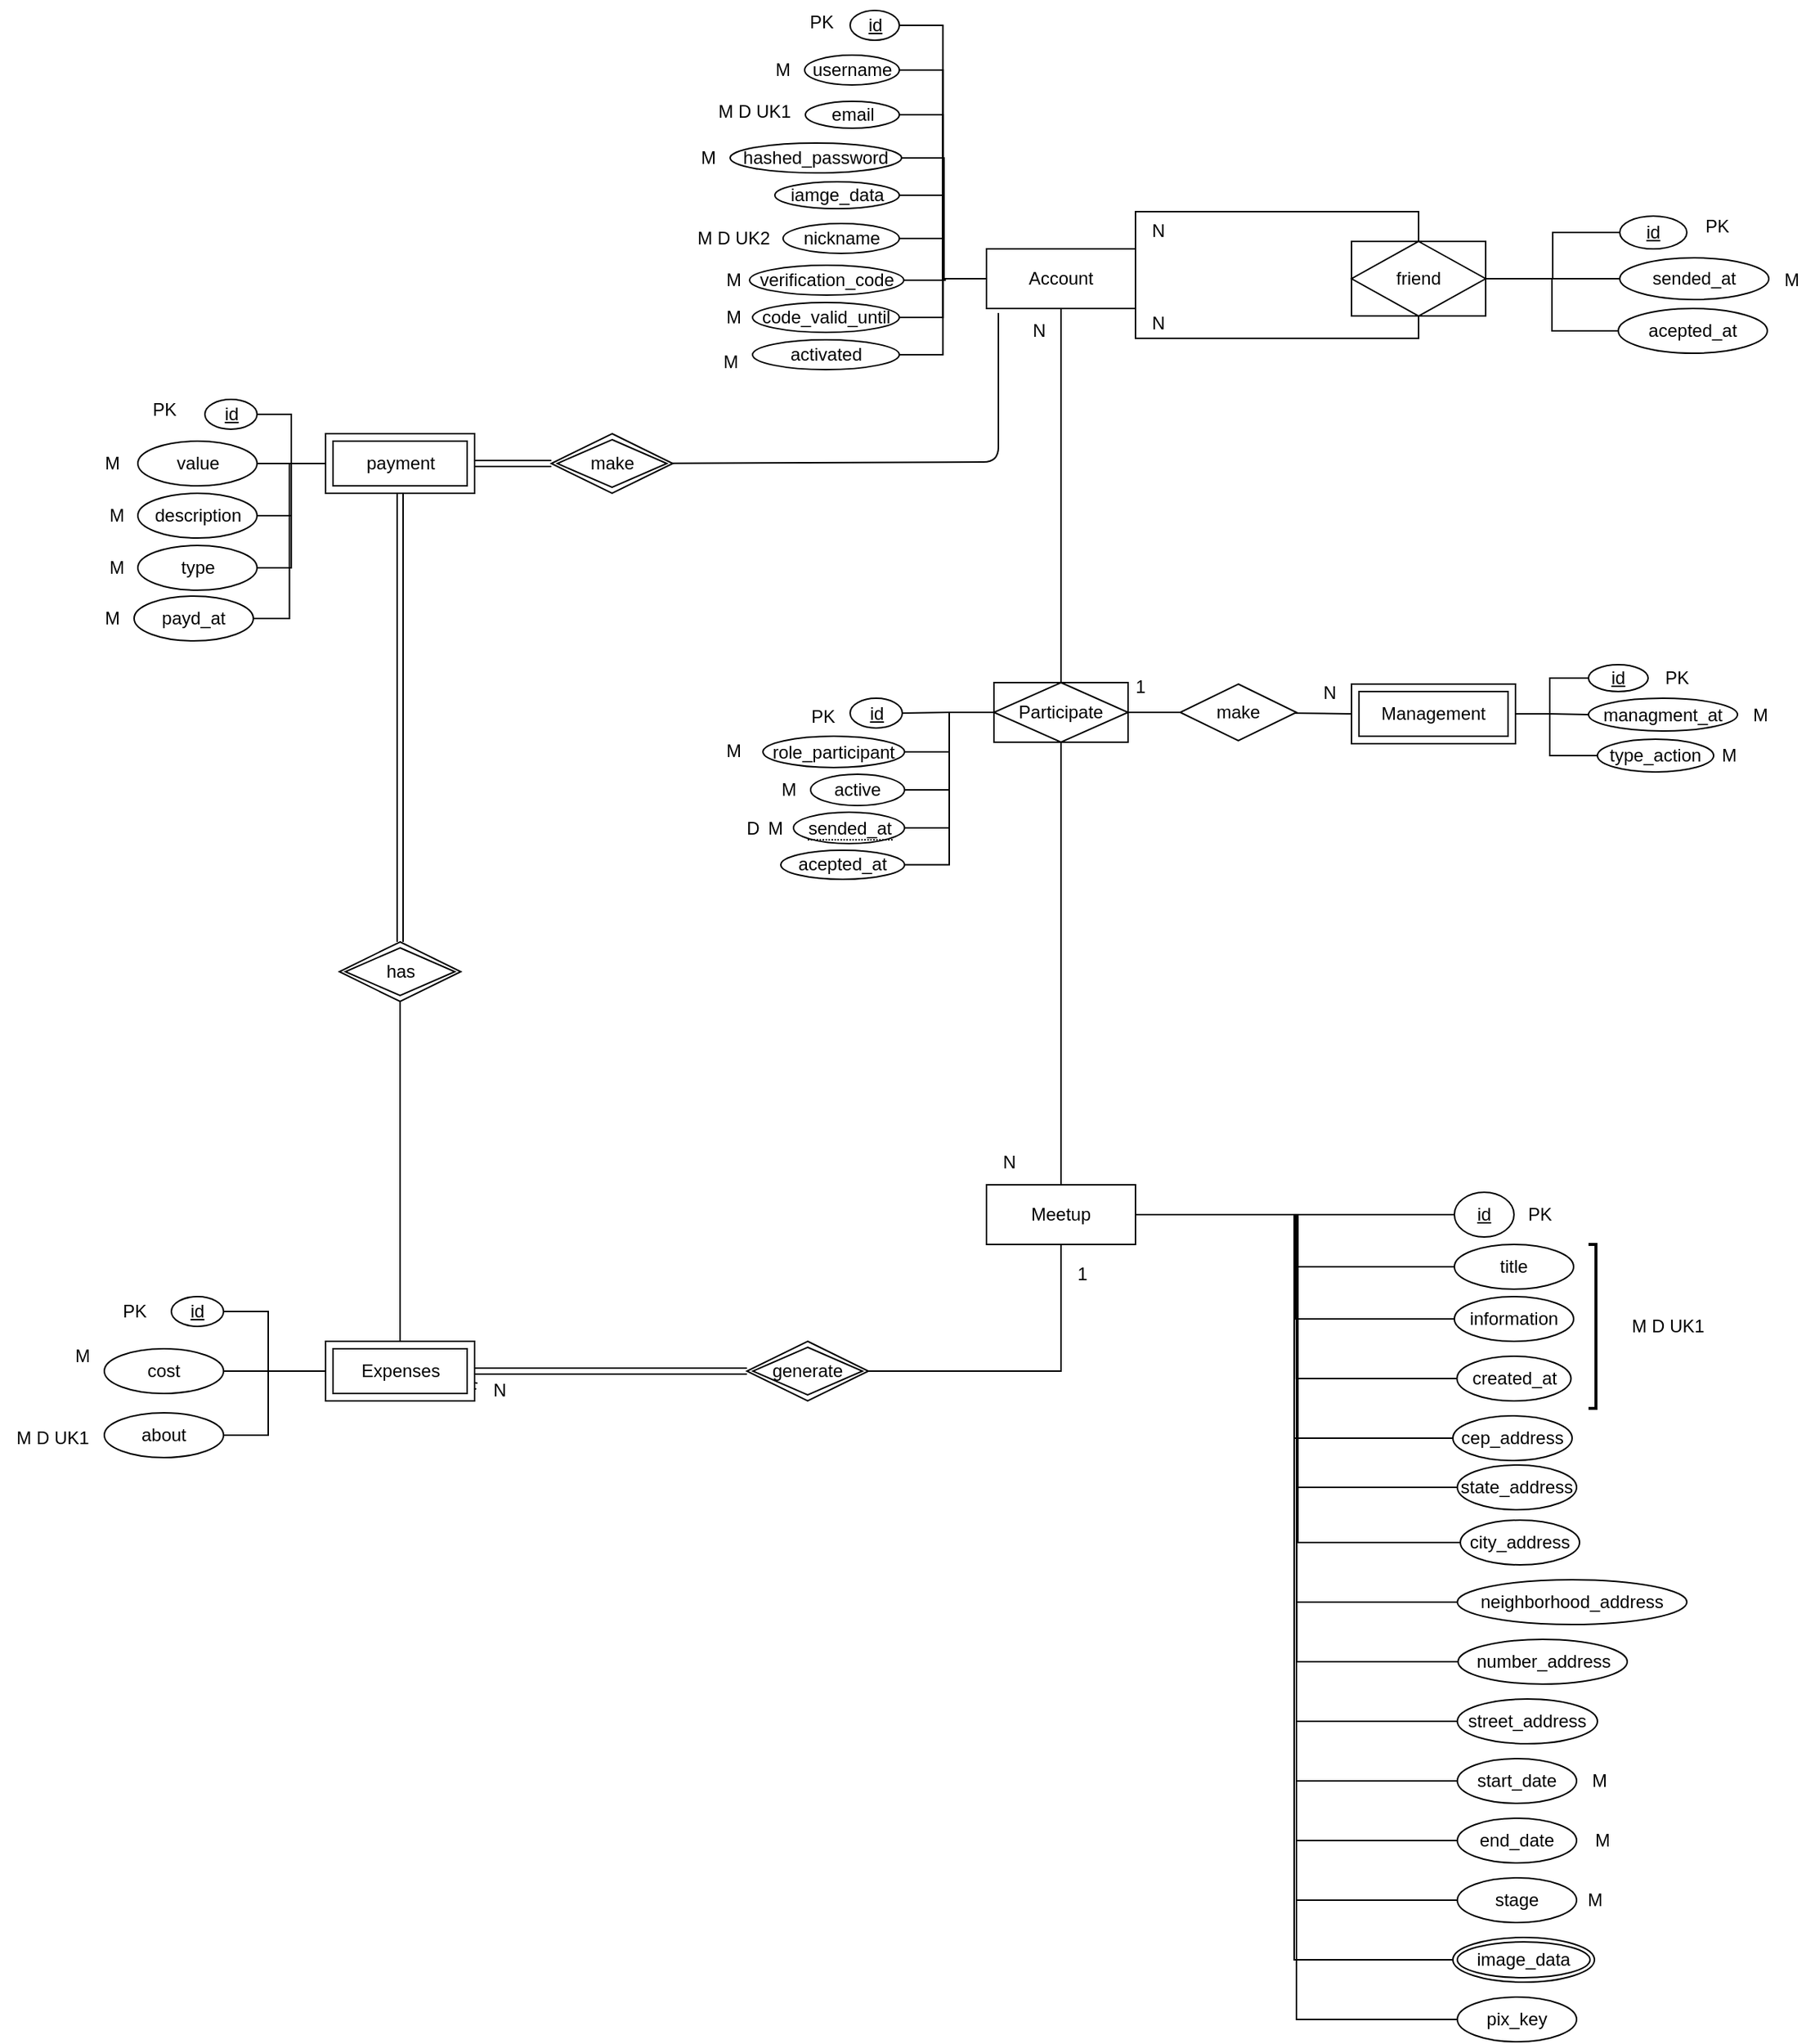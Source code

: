 <mxfile version="24.5.3" type="device">
  <diagram name="Página-1" id="QmQAAPrOhU4GMJox6sLI">
    <mxGraphModel dx="2486" dy="669" grid="1" gridSize="10" guides="1" tooltips="1" connect="1" arrows="1" fold="1" page="1" pageScale="1" pageWidth="827" pageHeight="1169" math="0" shadow="0">
      <root>
        <mxCell id="0" />
        <mxCell id="1" parent="0" />
        <mxCell id="72" value="role_participant" style="ellipse;whiteSpace=wrap;html=1;align=center;fontStyle=0" parent="1" vertex="1">
          <mxGeometry x="122" y="564" width="95" height="21" as="geometry" />
        </mxCell>
        <mxCell id="-sqe8g5yzWZDZ1aWcnI--123" value="id" style="ellipse;whiteSpace=wrap;html=1;align=center;fontStyle=4;" parent="1" vertex="1">
          <mxGeometry x="180.5" y="538.5" width="35" height="20" as="geometry" />
        </mxCell>
        <mxCell id="94" value="active" style="ellipse;whiteSpace=wrap;html=1;align=center;fontStyle=0" parent="1" vertex="1">
          <mxGeometry x="154" y="589.5" width="63" height="21" as="geometry" />
        </mxCell>
        <mxCell id="133" value="acepted_at" style="ellipse;whiteSpace=wrap;html=1;align=center;" parent="1" vertex="1">
          <mxGeometry x="134" y="640.5" width="83" height="19.5" as="geometry" />
        </mxCell>
        <mxCell id="144" value="&lt;span style=&quot;border-bottom: 1px dotted&quot;&gt;sended_at&lt;/span&gt;" style="ellipse;whiteSpace=wrap;html=1;align=center;" parent="1" vertex="1">
          <mxGeometry x="142.5" y="615" width="74.5" height="21" as="geometry" />
        </mxCell>
        <mxCell id="-sqe8g5yzWZDZ1aWcnI--1" style="edgeStyle=orthogonalEdgeStyle;rounded=0;orthogonalLoop=1;jettySize=auto;html=1;exitX=1;exitY=1;exitDx=0;exitDy=0;entryX=0.5;entryY=1;entryDx=0;entryDy=0;endArrow=none;endFill=0;" parent="1" source="-sqe8g5yzWZDZ1aWcnI--3" target="-sqe8g5yzWZDZ1aWcnI--15" edge="1">
          <mxGeometry relative="1" as="geometry" />
        </mxCell>
        <mxCell id="123" style="edgeStyle=none;html=1;entryX=0.5;entryY=0;entryDx=0;entryDy=0;endArrow=none;endFill=0;" parent="1" source="-sqe8g5yzWZDZ1aWcnI--3" target="-sqe8g5yzWZDZ1aWcnI--116" edge="1">
          <mxGeometry relative="1" as="geometry">
            <mxPoint x="322.0" y="412" as="targetPoint" />
          </mxGeometry>
        </mxCell>
        <mxCell id="avje80JcjZm-CiL74gmf-193" style="edgeStyle=orthogonalEdgeStyle;rounded=0;orthogonalLoop=1;jettySize=auto;html=1;entryX=1;entryY=0.5;entryDx=0;entryDy=0;endArrow=none;endFill=0;" edge="1" parent="1" source="-sqe8g5yzWZDZ1aWcnI--3" target="-sqe8g5yzWZDZ1aWcnI--7">
          <mxGeometry relative="1" as="geometry" />
        </mxCell>
        <mxCell id="avje80JcjZm-CiL74gmf-194" style="edgeStyle=orthogonalEdgeStyle;rounded=0;orthogonalLoop=1;jettySize=auto;html=1;entryX=1;entryY=0.5;entryDx=0;entryDy=0;endArrow=none;endFill=0;" edge="1" parent="1" source="-sqe8g5yzWZDZ1aWcnI--3" target="-sqe8g5yzWZDZ1aWcnI--8">
          <mxGeometry relative="1" as="geometry" />
        </mxCell>
        <mxCell id="avje80JcjZm-CiL74gmf-195" style="edgeStyle=orthogonalEdgeStyle;rounded=0;orthogonalLoop=1;jettySize=auto;html=1;entryX=1;entryY=0.5;entryDx=0;entryDy=0;endArrow=none;endFill=0;" edge="1" parent="1" source="-sqe8g5yzWZDZ1aWcnI--3" target="-sqe8g5yzWZDZ1aWcnI--12">
          <mxGeometry relative="1" as="geometry" />
        </mxCell>
        <mxCell id="avje80JcjZm-CiL74gmf-196" style="edgeStyle=orthogonalEdgeStyle;rounded=0;orthogonalLoop=1;jettySize=auto;html=1;entryX=1;entryY=0.5;entryDx=0;entryDy=0;endArrow=none;endFill=0;" edge="1" parent="1" source="-sqe8g5yzWZDZ1aWcnI--3" target="tt112cmXK7fdP1q24PZr-2">
          <mxGeometry relative="1" as="geometry" />
        </mxCell>
        <mxCell id="avje80JcjZm-CiL74gmf-197" style="edgeStyle=orthogonalEdgeStyle;rounded=0;orthogonalLoop=1;jettySize=auto;html=1;entryX=1;entryY=0.5;entryDx=0;entryDy=0;endArrow=none;endFill=0;" edge="1" parent="1" source="-sqe8g5yzWZDZ1aWcnI--3" target="tt112cmXK7fdP1q24PZr-4">
          <mxGeometry relative="1" as="geometry" />
        </mxCell>
        <mxCell id="avje80JcjZm-CiL74gmf-199" style="edgeStyle=orthogonalEdgeStyle;rounded=0;orthogonalLoop=1;jettySize=auto;html=1;entryX=1;entryY=0.5;entryDx=0;entryDy=0;endArrow=none;endFill=0;" edge="1" parent="1" source="-sqe8g5yzWZDZ1aWcnI--3" target="147">
          <mxGeometry relative="1" as="geometry" />
        </mxCell>
        <mxCell id="avje80JcjZm-CiL74gmf-200" style="edgeStyle=orthogonalEdgeStyle;rounded=0;orthogonalLoop=1;jettySize=auto;html=1;entryX=1;entryY=0.5;entryDx=0;entryDy=0;endArrow=none;endFill=0;" edge="1" parent="1" source="-sqe8g5yzWZDZ1aWcnI--3" target="148">
          <mxGeometry relative="1" as="geometry" />
        </mxCell>
        <mxCell id="-sqe8g5yzWZDZ1aWcnI--3" value="Account" style="whiteSpace=wrap;html=1;align=center;" parent="1" vertex="1">
          <mxGeometry x="272" y="237" width="100" height="40" as="geometry" />
        </mxCell>
        <mxCell id="avje80JcjZm-CiL74gmf-192" style="edgeStyle=orthogonalEdgeStyle;rounded=0;orthogonalLoop=1;jettySize=auto;html=1;entryX=0;entryY=0.5;entryDx=0;entryDy=0;endArrow=none;endFill=0;" edge="1" parent="1" source="-sqe8g5yzWZDZ1aWcnI--5" target="-sqe8g5yzWZDZ1aWcnI--3">
          <mxGeometry relative="1" as="geometry" />
        </mxCell>
        <mxCell id="-sqe8g5yzWZDZ1aWcnI--5" value="id" style="ellipse;whiteSpace=wrap;html=1;align=center;fontStyle=4;" parent="1" vertex="1">
          <mxGeometry x="180.5" y="77" width="33" height="20" as="geometry" />
        </mxCell>
        <mxCell id="-sqe8g5yzWZDZ1aWcnI--7" value="username" style="ellipse;whiteSpace=wrap;html=1;align=center;" parent="1" vertex="1">
          <mxGeometry x="150" y="107" width="63.5" height="20" as="geometry" />
        </mxCell>
        <mxCell id="-sqe8g5yzWZDZ1aWcnI--8" value="email" style="ellipse;whiteSpace=wrap;html=1;align=center;" parent="1" vertex="1">
          <mxGeometry x="150.5" y="138" width="63" height="18" as="geometry" />
        </mxCell>
        <mxCell id="-sqe8g5yzWZDZ1aWcnI--12" value="hashed_password" style="ellipse;whiteSpace=wrap;html=1;align=center;" parent="1" vertex="1">
          <mxGeometry x="100" y="166" width="115" height="20" as="geometry" />
        </mxCell>
        <mxCell id="-sqe8g5yzWZDZ1aWcnI--14" style="edgeStyle=orthogonalEdgeStyle;rounded=0;orthogonalLoop=1;jettySize=auto;html=1;exitX=0.5;exitY=0;exitDx=0;exitDy=0;entryX=1;entryY=0;entryDx=0;entryDy=0;endArrow=none;endFill=0;" parent="1" source="-sqe8g5yzWZDZ1aWcnI--15" target="-sqe8g5yzWZDZ1aWcnI--3" edge="1">
          <mxGeometry relative="1" as="geometry" />
        </mxCell>
        <mxCell id="avje80JcjZm-CiL74gmf-202" style="edgeStyle=orthogonalEdgeStyle;rounded=0;orthogonalLoop=1;jettySize=auto;html=1;entryX=0;entryY=0.5;entryDx=0;entryDy=0;endArrow=none;endFill=0;" edge="1" parent="1" source="-sqe8g5yzWZDZ1aWcnI--15" target="-sqe8g5yzWZDZ1aWcnI--21">
          <mxGeometry relative="1" as="geometry" />
        </mxCell>
        <mxCell id="avje80JcjZm-CiL74gmf-203" style="edgeStyle=orthogonalEdgeStyle;rounded=0;orthogonalLoop=1;jettySize=auto;html=1;entryX=0;entryY=0.5;entryDx=0;entryDy=0;endArrow=none;endFill=0;" edge="1" parent="1" source="-sqe8g5yzWZDZ1aWcnI--15" target="-sqe8g5yzWZDZ1aWcnI--19">
          <mxGeometry relative="1" as="geometry" />
        </mxCell>
        <mxCell id="avje80JcjZm-CiL74gmf-204" style="edgeStyle=orthogonalEdgeStyle;rounded=0;orthogonalLoop=1;jettySize=auto;html=1;entryX=0;entryY=0.5;entryDx=0;entryDy=0;endArrow=none;endFill=0;" edge="1" parent="1" source="-sqe8g5yzWZDZ1aWcnI--15" target="-sqe8g5yzWZDZ1aWcnI--32">
          <mxGeometry relative="1" as="geometry" />
        </mxCell>
        <mxCell id="-sqe8g5yzWZDZ1aWcnI--15" value="friend" style="shape=associativeEntity;whiteSpace=wrap;html=1;align=center;" parent="1" vertex="1">
          <mxGeometry x="517" y="232" width="90" height="50" as="geometry" />
        </mxCell>
        <mxCell id="-sqe8g5yzWZDZ1aWcnI--16" value="N" style="text;html=1;align=center;verticalAlign=middle;resizable=0;points=[];autosize=1;strokeColor=none;fillColor=none;" parent="1" vertex="1">
          <mxGeometry x="372" y="272" width="30" height="30" as="geometry" />
        </mxCell>
        <mxCell id="-sqe8g5yzWZDZ1aWcnI--17" value="N" style="text;html=1;align=center;verticalAlign=middle;resizable=0;points=[];autosize=1;strokeColor=none;fillColor=none;" parent="1" vertex="1">
          <mxGeometry x="372" y="210" width="30" height="30" as="geometry" />
        </mxCell>
        <mxCell id="-sqe8g5yzWZDZ1aWcnI--19" value="sended_at" style="ellipse;whiteSpace=wrap;html=1;align=center;" parent="1" vertex="1">
          <mxGeometry x="697" y="243" width="100" height="28" as="geometry" />
        </mxCell>
        <mxCell id="-sqe8g5yzWZDZ1aWcnI--21" value="id" style="ellipse;whiteSpace=wrap;html=1;align=center;fontStyle=4;" parent="1" vertex="1">
          <mxGeometry x="697" y="215" width="45" height="22" as="geometry" />
        </mxCell>
        <mxCell id="-sqe8g5yzWZDZ1aWcnI--24" value="PK" style="text;html=1;align=center;verticalAlign=middle;resizable=0;points=[];autosize=1;strokeColor=none;fillColor=none;" parent="1" vertex="1">
          <mxGeometry x="140.5" y="70" width="40" height="30" as="geometry" />
        </mxCell>
        <mxCell id="-sqe8g5yzWZDZ1aWcnI--25" value="PK" style="text;html=1;align=center;verticalAlign=middle;resizable=0;points=[];autosize=1;strokeColor=none;fillColor=none;" parent="1" vertex="1">
          <mxGeometry x="742" y="207" width="40" height="30" as="geometry" />
        </mxCell>
        <mxCell id="-sqe8g5yzWZDZ1aWcnI--26" value="M" style="text;html=1;align=center;verticalAlign=middle;resizable=0;points=[];autosize=1;strokeColor=none;fillColor=none;" parent="1" vertex="1">
          <mxGeometry x="120" y="102" width="30" height="30" as="geometry" />
        </mxCell>
        <mxCell id="-sqe8g5yzWZDZ1aWcnI--27" value="M" style="text;html=1;align=center;verticalAlign=middle;resizable=0;points=[];autosize=1;strokeColor=none;fillColor=none;" parent="1" vertex="1">
          <mxGeometry x="70" y="161" width="30" height="30" as="geometry" />
        </mxCell>
        <mxCell id="-sqe8g5yzWZDZ1aWcnI--29" value="M" style="text;html=1;align=center;verticalAlign=middle;resizable=0;points=[];autosize=1;strokeColor=none;fillColor=none;" parent="1" vertex="1">
          <mxGeometry x="797" y="243" width="30" height="30" as="geometry" />
        </mxCell>
        <mxCell id="-sqe8g5yzWZDZ1aWcnI--32" value="acepted_at" style="ellipse;whiteSpace=wrap;html=1;align=center;" parent="1" vertex="1">
          <mxGeometry x="696" y="277" width="100" height="30" as="geometry" />
        </mxCell>
        <mxCell id="tt112cmXK7fdP1q24PZr-34" style="edgeStyle=orthogonalEdgeStyle;rounded=0;orthogonalLoop=1;jettySize=auto;html=1;exitX=0.5;exitY=1;exitDx=0;exitDy=0;entryX=1;entryY=0.5;entryDx=0;entryDy=0;endArrow=none;endFill=0;" parent="1" source="-sqe8g5yzWZDZ1aWcnI--35" target="tt112cmXK7fdP1q24PZr-32" edge="1">
          <mxGeometry relative="1" as="geometry" />
        </mxCell>
        <mxCell id="avje80JcjZm-CiL74gmf-171" style="edgeStyle=orthogonalEdgeStyle;rounded=0;orthogonalLoop=1;jettySize=auto;html=1;entryX=0;entryY=0.5;entryDx=0;entryDy=0;endArrow=none;endFill=0;" edge="1" parent="1" source="-sqe8g5yzWZDZ1aWcnI--35" target="-sqe8g5yzWZDZ1aWcnI--39">
          <mxGeometry relative="1" as="geometry" />
        </mxCell>
        <mxCell id="avje80JcjZm-CiL74gmf-174" style="edgeStyle=orthogonalEdgeStyle;rounded=0;orthogonalLoop=1;jettySize=auto;html=1;entryX=0;entryY=0.5;entryDx=0;entryDy=0;endArrow=none;endFill=0;" edge="1" parent="1" source="-sqe8g5yzWZDZ1aWcnI--35" target="-sqe8g5yzWZDZ1aWcnI--40">
          <mxGeometry relative="1" as="geometry" />
        </mxCell>
        <mxCell id="avje80JcjZm-CiL74gmf-175" style="edgeStyle=orthogonalEdgeStyle;rounded=0;orthogonalLoop=1;jettySize=auto;html=1;entryX=0;entryY=0.5;entryDx=0;entryDy=0;endArrow=none;endFill=0;" edge="1" parent="1" source="-sqe8g5yzWZDZ1aWcnI--35" target="-sqe8g5yzWZDZ1aWcnI--41">
          <mxGeometry relative="1" as="geometry" />
        </mxCell>
        <mxCell id="avje80JcjZm-CiL74gmf-176" style="edgeStyle=orthogonalEdgeStyle;rounded=0;orthogonalLoop=1;jettySize=auto;html=1;entryX=0;entryY=0.5;entryDx=0;entryDy=0;endArrow=none;endFill=0;" edge="1" parent="1" source="-sqe8g5yzWZDZ1aWcnI--35" target="tt112cmXK7fdP1q24PZr-15">
          <mxGeometry relative="1" as="geometry" />
        </mxCell>
        <mxCell id="avje80JcjZm-CiL74gmf-178" style="edgeStyle=orthogonalEdgeStyle;rounded=0;orthogonalLoop=1;jettySize=auto;html=1;entryX=0;entryY=0.5;entryDx=0;entryDy=0;endArrow=none;endFill=0;" edge="1" parent="1" source="-sqe8g5yzWZDZ1aWcnI--35" target="avje80JcjZm-CiL74gmf-170">
          <mxGeometry relative="1" as="geometry" />
        </mxCell>
        <mxCell id="avje80JcjZm-CiL74gmf-179" style="edgeStyle=orthogonalEdgeStyle;rounded=0;orthogonalLoop=1;jettySize=auto;html=1;entryX=0;entryY=0.5;entryDx=0;entryDy=0;endArrow=none;endFill=0;" edge="1" parent="1" source="-sqe8g5yzWZDZ1aWcnI--35" target="-sqe8g5yzWZDZ1aWcnI--53">
          <mxGeometry relative="1" as="geometry" />
        </mxCell>
        <mxCell id="avje80JcjZm-CiL74gmf-180" style="edgeStyle=orthogonalEdgeStyle;rounded=0;orthogonalLoop=1;jettySize=auto;html=1;entryX=0;entryY=0.5;entryDx=0;entryDy=0;endArrow=none;endFill=0;" edge="1" parent="1" source="-sqe8g5yzWZDZ1aWcnI--35" target="-sqe8g5yzWZDZ1aWcnI--46">
          <mxGeometry relative="1" as="geometry" />
        </mxCell>
        <mxCell id="avje80JcjZm-CiL74gmf-181" style="edgeStyle=orthogonalEdgeStyle;rounded=0;orthogonalLoop=1;jettySize=auto;html=1;entryX=0;entryY=0.5;entryDx=0;entryDy=0;endArrow=none;endFill=0;" edge="1" parent="1" source="-sqe8g5yzWZDZ1aWcnI--35" target="-sqe8g5yzWZDZ1aWcnI--48">
          <mxGeometry relative="1" as="geometry" />
        </mxCell>
        <mxCell id="avje80JcjZm-CiL74gmf-182" style="edgeStyle=orthogonalEdgeStyle;rounded=0;orthogonalLoop=1;jettySize=auto;html=1;entryX=0;entryY=0.5;entryDx=0;entryDy=0;endArrow=none;endFill=0;" edge="1" parent="1" source="-sqe8g5yzWZDZ1aWcnI--35" target="-sqe8g5yzWZDZ1aWcnI--50">
          <mxGeometry relative="1" as="geometry" />
        </mxCell>
        <mxCell id="avje80JcjZm-CiL74gmf-183" style="edgeStyle=orthogonalEdgeStyle;rounded=0;orthogonalLoop=1;jettySize=auto;html=1;entryX=0;entryY=0.5;entryDx=0;entryDy=0;endArrow=none;endFill=0;" edge="1" parent="1" source="-sqe8g5yzWZDZ1aWcnI--35" target="-sqe8g5yzWZDZ1aWcnI--52">
          <mxGeometry relative="1" as="geometry" />
        </mxCell>
        <mxCell id="avje80JcjZm-CiL74gmf-186" style="edgeStyle=orthogonalEdgeStyle;rounded=0;orthogonalLoop=1;jettySize=auto;html=1;entryX=0;entryY=0.5;entryDx=0;entryDy=0;endArrow=none;endFill=0;" edge="1" parent="1" source="-sqe8g5yzWZDZ1aWcnI--35" target="-sqe8g5yzWZDZ1aWcnI--54">
          <mxGeometry relative="1" as="geometry" />
        </mxCell>
        <mxCell id="avje80JcjZm-CiL74gmf-187" style="edgeStyle=orthogonalEdgeStyle;rounded=0;orthogonalLoop=1;jettySize=auto;html=1;entryX=0;entryY=0.5;entryDx=0;entryDy=0;endArrow=none;endFill=0;" edge="1" parent="1" source="-sqe8g5yzWZDZ1aWcnI--35" target="-sqe8g5yzWZDZ1aWcnI--55">
          <mxGeometry relative="1" as="geometry" />
        </mxCell>
        <mxCell id="avje80JcjZm-CiL74gmf-188" style="edgeStyle=orthogonalEdgeStyle;rounded=0;orthogonalLoop=1;jettySize=auto;html=1;entryX=0;entryY=0.5;entryDx=0;entryDy=0;endArrow=none;endFill=0;" edge="1" parent="1" source="-sqe8g5yzWZDZ1aWcnI--35" target="tt112cmXK7fdP1q24PZr-8">
          <mxGeometry relative="1" as="geometry" />
        </mxCell>
        <mxCell id="avje80JcjZm-CiL74gmf-190" style="edgeStyle=orthogonalEdgeStyle;rounded=0;orthogonalLoop=1;jettySize=auto;html=1;entryX=0;entryY=0.5;entryDx=0;entryDy=0;endArrow=none;endFill=0;" edge="1" parent="1" source="-sqe8g5yzWZDZ1aWcnI--35" target="-sqe8g5yzWZDZ1aWcnI--42">
          <mxGeometry relative="1" as="geometry" />
        </mxCell>
        <mxCell id="avje80JcjZm-CiL74gmf-191" style="edgeStyle=orthogonalEdgeStyle;rounded=0;orthogonalLoop=1;jettySize=auto;html=1;entryX=0;entryY=0.5;entryDx=0;entryDy=0;endArrow=none;endFill=0;" edge="1" parent="1" source="-sqe8g5yzWZDZ1aWcnI--35" target="164">
          <mxGeometry relative="1" as="geometry" />
        </mxCell>
        <mxCell id="-sqe8g5yzWZDZ1aWcnI--35" value="Meetup" style="whiteSpace=wrap;html=1;align=center;" parent="1" vertex="1">
          <mxGeometry x="272" y="865" width="100" height="40" as="geometry" />
        </mxCell>
        <mxCell id="-sqe8g5yzWZDZ1aWcnI--39" value="&lt;u&gt;id&lt;/u&gt;" style="ellipse;whiteSpace=wrap;html=1;align=center;" parent="1" vertex="1">
          <mxGeometry x="586" y="870" width="40" height="30" as="geometry" />
        </mxCell>
        <mxCell id="-sqe8g5yzWZDZ1aWcnI--40" value="title" style="ellipse;whiteSpace=wrap;html=1;align=center;fontStyle=0" parent="1" vertex="1">
          <mxGeometry x="586" y="905" width="80" height="30" as="geometry" />
        </mxCell>
        <mxCell id="-sqe8g5yzWZDZ1aWcnI--41" value="information" style="ellipse;whiteSpace=wrap;html=1;align=center;" parent="1" vertex="1">
          <mxGeometry x="586" y="940" width="80" height="30" as="geometry" />
        </mxCell>
        <mxCell id="-sqe8g5yzWZDZ1aWcnI--42" value="image_data" style="ellipse;shape=doubleEllipse;margin=3;whiteSpace=wrap;html=1;align=center;" parent="1" vertex="1">
          <mxGeometry x="585" y="1370" width="95" height="30" as="geometry" />
        </mxCell>
        <mxCell id="-sqe8g5yzWZDZ1aWcnI--46" value="city_address" style="ellipse;whiteSpace=wrap;html=1;align=center;" parent="1" vertex="1">
          <mxGeometry x="590" y="1090" width="80" height="30" as="geometry" />
        </mxCell>
        <mxCell id="-sqe8g5yzWZDZ1aWcnI--48" value="neighborhood_address" style="ellipse;whiteSpace=wrap;html=1;align=center;" parent="1" vertex="1">
          <mxGeometry x="588" y="1130" width="154" height="30" as="geometry" />
        </mxCell>
        <mxCell id="-sqe8g5yzWZDZ1aWcnI--50" value="number_address" style="ellipse;whiteSpace=wrap;html=1;align=center;" parent="1" vertex="1">
          <mxGeometry x="588.5" y="1170" width="113.5" height="30" as="geometry" />
        </mxCell>
        <mxCell id="-sqe8g5yzWZDZ1aWcnI--52" value="street_address" style="ellipse;whiteSpace=wrap;html=1;align=center;" parent="1" vertex="1">
          <mxGeometry x="588" y="1210" width="94" height="30" as="geometry" />
        </mxCell>
        <mxCell id="-sqe8g5yzWZDZ1aWcnI--53" value="state_address" style="ellipse;whiteSpace=wrap;html=1;align=center;" parent="1" vertex="1">
          <mxGeometry x="588" y="1053" width="80" height="30" as="geometry" />
        </mxCell>
        <mxCell id="-sqe8g5yzWZDZ1aWcnI--54" value="start_date" style="ellipse;whiteSpace=wrap;html=1;align=center;" parent="1" vertex="1">
          <mxGeometry x="588" y="1250" width="80" height="30" as="geometry" />
        </mxCell>
        <mxCell id="-sqe8g5yzWZDZ1aWcnI--55" value="end_date" style="ellipse;whiteSpace=wrap;html=1;align=center;" parent="1" vertex="1">
          <mxGeometry x="588" y="1290" width="80" height="30" as="geometry" />
        </mxCell>
        <mxCell id="-sqe8g5yzWZDZ1aWcnI--56" value="PK" style="text;html=1;align=center;verticalAlign=middle;resizable=0;points=[];autosize=1;strokeColor=none;fillColor=none;" parent="1" vertex="1">
          <mxGeometry x="623" y="870" width="40" height="30" as="geometry" />
        </mxCell>
        <mxCell id="-sqe8g5yzWZDZ1aWcnI--58" value="M" style="text;html=1;align=center;verticalAlign=middle;resizable=0;points=[];autosize=1;strokeColor=none;fillColor=none;" parent="1" vertex="1">
          <mxGeometry x="670" y="1290" width="30" height="30" as="geometry" />
        </mxCell>
        <mxCell id="avje80JcjZm-CiL74gmf-211" style="edgeStyle=orthogonalEdgeStyle;rounded=0;orthogonalLoop=1;jettySize=auto;html=1;entryX=0;entryY=0.5;entryDx=0;entryDy=0;endArrow=none;endFill=0;" edge="1" parent="1" source="-sqe8g5yzWZDZ1aWcnI--114" target="-sqe8g5yzWZDZ1aWcnI--121">
          <mxGeometry relative="1" as="geometry">
            <Array as="points">
              <mxPoint x="650" y="549" />
              <mxPoint x="650" y="525" />
            </Array>
          </mxGeometry>
        </mxCell>
        <mxCell id="avje80JcjZm-CiL74gmf-212" style="edgeStyle=orthogonalEdgeStyle;rounded=0;orthogonalLoop=1;jettySize=auto;html=1;entryX=0;entryY=0.5;entryDx=0;entryDy=0;endArrow=none;endFill=0;" edge="1" parent="1" source="-sqe8g5yzWZDZ1aWcnI--114" target="-sqe8g5yzWZDZ1aWcnI--125">
          <mxGeometry relative="1" as="geometry" />
        </mxCell>
        <mxCell id="avje80JcjZm-CiL74gmf-213" style="edgeStyle=orthogonalEdgeStyle;rounded=0;orthogonalLoop=1;jettySize=auto;html=1;endArrow=none;endFill=0;" edge="1" parent="1" source="-sqe8g5yzWZDZ1aWcnI--114" target="2">
          <mxGeometry relative="1" as="geometry">
            <Array as="points">
              <mxPoint x="650" y="549" />
              <mxPoint x="650" y="577" />
            </Array>
          </mxGeometry>
        </mxCell>
        <mxCell id="-sqe8g5yzWZDZ1aWcnI--114" value="Management" style="shape=ext;margin=3;double=1;whiteSpace=wrap;html=1;align=center;" parent="1" vertex="1">
          <mxGeometry x="517" y="529" width="110" height="40" as="geometry" />
        </mxCell>
        <mxCell id="126" style="edgeStyle=none;html=1;entryX=0;entryY=0.5;entryDx=0;entryDy=0;endArrow=none;endFill=0;" parent="1" source="-sqe8g5yzWZDZ1aWcnI--116" target="125" edge="1">
          <mxGeometry relative="1" as="geometry" />
        </mxCell>
        <mxCell id="avje80JcjZm-CiL74gmf-206" style="edgeStyle=orthogonalEdgeStyle;rounded=0;orthogonalLoop=1;jettySize=auto;html=1;endArrow=none;endFill=0;" edge="1" parent="1" source="-sqe8g5yzWZDZ1aWcnI--116" target="-sqe8g5yzWZDZ1aWcnI--123">
          <mxGeometry relative="1" as="geometry" />
        </mxCell>
        <mxCell id="avje80JcjZm-CiL74gmf-207" style="edgeStyle=orthogonalEdgeStyle;rounded=0;orthogonalLoop=1;jettySize=auto;html=1;entryX=1;entryY=0.5;entryDx=0;entryDy=0;endArrow=none;endFill=0;" edge="1" parent="1" source="-sqe8g5yzWZDZ1aWcnI--116" target="72">
          <mxGeometry relative="1" as="geometry" />
        </mxCell>
        <mxCell id="avje80JcjZm-CiL74gmf-208" style="edgeStyle=orthogonalEdgeStyle;rounded=0;orthogonalLoop=1;jettySize=auto;html=1;entryX=1;entryY=0.5;entryDx=0;entryDy=0;endArrow=none;endFill=0;" edge="1" parent="1" source="-sqe8g5yzWZDZ1aWcnI--116" target="94">
          <mxGeometry relative="1" as="geometry" />
        </mxCell>
        <mxCell id="avje80JcjZm-CiL74gmf-209" style="edgeStyle=orthogonalEdgeStyle;rounded=0;orthogonalLoop=1;jettySize=auto;html=1;entryX=1;entryY=0.5;entryDx=0;entryDy=0;endArrow=none;endFill=0;" edge="1" parent="1" source="-sqe8g5yzWZDZ1aWcnI--116" target="144">
          <mxGeometry relative="1" as="geometry" />
        </mxCell>
        <mxCell id="avje80JcjZm-CiL74gmf-210" style="edgeStyle=orthogonalEdgeStyle;rounded=0;orthogonalLoop=1;jettySize=auto;html=1;entryX=1;entryY=0.5;entryDx=0;entryDy=0;endArrow=none;endFill=0;" edge="1" parent="1" source="-sqe8g5yzWZDZ1aWcnI--116" target="133">
          <mxGeometry relative="1" as="geometry" />
        </mxCell>
        <mxCell id="-sqe8g5yzWZDZ1aWcnI--116" value="Participate" style="shape=associativeEntity;whiteSpace=wrap;html=1;align=center;" parent="1" vertex="1">
          <mxGeometry x="277" y="528" width="90" height="40" as="geometry" />
        </mxCell>
        <mxCell id="-sqe8g5yzWZDZ1aWcnI--119" value="N" style="text;html=1;align=center;verticalAlign=middle;resizable=0;points=[];autosize=1;strokeColor=none;fillColor=none;" parent="1" vertex="1">
          <mxGeometry x="291.5" y="277" width="30" height="30" as="geometry" />
        </mxCell>
        <mxCell id="-sqe8g5yzWZDZ1aWcnI--121" value="id" style="ellipse;whiteSpace=wrap;html=1;align=center;fontStyle=4;" parent="1" vertex="1">
          <mxGeometry x="676" y="516" width="40" height="18" as="geometry" />
        </mxCell>
        <mxCell id="-sqe8g5yzWZDZ1aWcnI--125" value="managment_at" style="ellipse;whiteSpace=wrap;html=1;align=center;" parent="1" vertex="1">
          <mxGeometry x="676" y="538.5" width="100" height="22" as="geometry" />
        </mxCell>
        <mxCell id="-sqe8g5yzWZDZ1aWcnI--128" value="PK" style="text;html=1;align=center;verticalAlign=middle;resizable=0;points=[];autosize=1;strokeColor=none;fillColor=none;" parent="1" vertex="1">
          <mxGeometry x="715" y="510" width="40" height="30" as="geometry" />
        </mxCell>
        <mxCell id="-sqe8g5yzWZDZ1aWcnI--129" value="PK" style="text;html=1;align=center;verticalAlign=middle;resizable=0;points=[];autosize=1;strokeColor=none;fillColor=none;" parent="1" vertex="1">
          <mxGeometry x="142" y="536" width="40" height="30" as="geometry" />
        </mxCell>
        <mxCell id="-sqe8g5yzWZDZ1aWcnI--131" value="M" style="text;html=1;align=center;verticalAlign=middle;resizable=0;points=[];autosize=1;strokeColor=none;fillColor=none;" parent="1" vertex="1">
          <mxGeometry x="776" y="534.5" width="30" height="30" as="geometry" />
        </mxCell>
        <mxCell id="-sqe8g5yzWZDZ1aWcnI--138" value="N" style="text;html=1;align=center;verticalAlign=middle;resizable=0;points=[];autosize=1;strokeColor=none;fillColor=none;" parent="1" vertex="1">
          <mxGeometry x="272" y="835" width="30" height="30" as="geometry" />
        </mxCell>
        <mxCell id="tt112cmXK7fdP1q24PZr-1" value="M" style="text;html=1;align=center;verticalAlign=middle;resizable=0;points=[];autosize=1;strokeColor=none;fillColor=none;" parent="1" vertex="1">
          <mxGeometry x="668" y="1250" width="30" height="30" as="geometry" />
        </mxCell>
        <mxCell id="tt112cmXK7fdP1q24PZr-2" value="iamge_data" style="ellipse;whiteSpace=wrap;html=1;align=center;" parent="1" vertex="1">
          <mxGeometry x="130" y="192" width="83.5" height="18" as="geometry" />
        </mxCell>
        <mxCell id="tt112cmXK7fdP1q24PZr-4" value="nickname" style="ellipse;whiteSpace=wrap;html=1;align=center;" parent="1" vertex="1">
          <mxGeometry x="135.5" y="220" width="78" height="20" as="geometry" />
        </mxCell>
        <mxCell id="tt112cmXK7fdP1q24PZr-6" value="M D UK2" style="text;html=1;align=center;verticalAlign=middle;resizable=0;points=[];autosize=1;strokeColor=none;fillColor=none;" parent="1" vertex="1">
          <mxGeometry x="67" y="215" width="70" height="30" as="geometry" />
        </mxCell>
        <mxCell id="tt112cmXK7fdP1q24PZr-8" value="stage" style="ellipse;whiteSpace=wrap;html=1;align=center;" parent="1" vertex="1">
          <mxGeometry x="588" y="1330" width="80" height="30" as="geometry" />
        </mxCell>
        <mxCell id="tt112cmXK7fdP1q24PZr-10" value="M" style="text;html=1;align=center;verticalAlign=middle;resizable=0;points=[];autosize=1;strokeColor=none;fillColor=none;" parent="1" vertex="1">
          <mxGeometry x="665" y="1330" width="30" height="30" as="geometry" />
        </mxCell>
        <mxCell id="tt112cmXK7fdP1q24PZr-11" value="" style="strokeWidth=2;html=1;shape=mxgraph.flowchart.annotation_1;align=left;pointerEvents=1;rotation=-180;" parent="1" vertex="1">
          <mxGeometry x="676" y="905" width="5" height="110" as="geometry" />
        </mxCell>
        <mxCell id="tt112cmXK7fdP1q24PZr-12" value="M D UK1" style="text;html=1;align=center;verticalAlign=middle;resizable=0;points=[];autosize=1;strokeColor=none;fillColor=none;" parent="1" vertex="1">
          <mxGeometry x="694" y="945" width="70" height="30" as="geometry" />
        </mxCell>
        <mxCell id="tt112cmXK7fdP1q24PZr-15" value="created_at" style="ellipse;whiteSpace=wrap;html=1;align=center;" parent="1" vertex="1">
          <mxGeometry x="587.75" y="980" width="76.5" height="30" as="geometry" />
        </mxCell>
        <mxCell id="tt112cmXK7fdP1q24PZr-18" value="M D UK1" style="text;html=1;align=center;verticalAlign=middle;resizable=0;points=[];autosize=1;strokeColor=none;fillColor=none;" parent="1" vertex="1">
          <mxGeometry x="80.5" y="130" width="70" height="30" as="geometry" />
        </mxCell>
        <mxCell id="tt112cmXK7fdP1q24PZr-35" style="edgeStyle=orthogonalEdgeStyle;rounded=0;orthogonalLoop=1;jettySize=auto;html=1;exitX=0;exitY=0.5;exitDx=0;exitDy=0;entryX=1;entryY=0.5;entryDx=0;entryDy=0;endArrow=none;endFill=0;shape=link;" parent="1" source="tt112cmXK7fdP1q24PZr-32" target="tt112cmXK7fdP1q24PZr-33" edge="1">
          <mxGeometry relative="1" as="geometry" />
        </mxCell>
        <mxCell id="tt112cmXK7fdP1q24PZr-32" value="generate" style="shape=rhombus;double=1;perimeter=rhombusPerimeter;whiteSpace=wrap;html=1;align=center;" parent="1" vertex="1">
          <mxGeometry x="111.25" y="970" width="81.5" height="40" as="geometry" />
        </mxCell>
        <mxCell id="avje80JcjZm-CiL74gmf-214" style="edgeStyle=orthogonalEdgeStyle;rounded=0;orthogonalLoop=1;jettySize=auto;html=1;entryX=1;entryY=0.5;entryDx=0;entryDy=0;endArrow=none;endFill=0;" edge="1" parent="1" source="tt112cmXK7fdP1q24PZr-33" target="tt112cmXK7fdP1q24PZr-38">
          <mxGeometry relative="1" as="geometry">
            <Array as="points">
              <mxPoint x="-210" y="990" />
              <mxPoint x="-210" y="950" />
            </Array>
          </mxGeometry>
        </mxCell>
        <mxCell id="avje80JcjZm-CiL74gmf-215" style="edgeStyle=orthogonalEdgeStyle;rounded=0;orthogonalLoop=1;jettySize=auto;html=1;endArrow=none;endFill=0;" edge="1" parent="1" source="tt112cmXK7fdP1q24PZr-33" target="tt112cmXK7fdP1q24PZr-40">
          <mxGeometry relative="1" as="geometry" />
        </mxCell>
        <mxCell id="avje80JcjZm-CiL74gmf-216" style="edgeStyle=orthogonalEdgeStyle;rounded=0;orthogonalLoop=1;jettySize=auto;html=1;entryX=1;entryY=0.5;entryDx=0;entryDy=0;endArrow=none;endFill=0;" edge="1" parent="1" source="tt112cmXK7fdP1q24PZr-33" target="tt112cmXK7fdP1q24PZr-41">
          <mxGeometry relative="1" as="geometry">
            <Array as="points">
              <mxPoint x="-210" y="990" />
              <mxPoint x="-210" y="1033" />
            </Array>
          </mxGeometry>
        </mxCell>
        <mxCell id="tt112cmXK7fdP1q24PZr-33" value="Expenses" style="shape=ext;margin=3;double=1;whiteSpace=wrap;html=1;align=center;" parent="1" vertex="1">
          <mxGeometry x="-171.5" y="970" width="100" height="40" as="geometry" />
        </mxCell>
        <mxCell id="69" value="" style="edgeStyle=none;shape=link;html=1;" parent="1" source="tt112cmXK7fdP1q24PZr-36" target="tt112cmXK7fdP1q24PZr-33" edge="1">
          <mxGeometry relative="1" as="geometry" />
        </mxCell>
        <mxCell id="tt112cmXK7fdP1q24PZr-36" value="N" style="text;html=1;align=center;verticalAlign=middle;resizable=0;points=[];autosize=1;strokeColor=none;fillColor=none;" parent="1" vertex="1">
          <mxGeometry x="-70" y="988" width="30" height="30" as="geometry" />
        </mxCell>
        <mxCell id="tt112cmXK7fdP1q24PZr-37" value="1" style="text;html=1;align=center;verticalAlign=middle;resizable=0;points=[];autosize=1;strokeColor=none;fillColor=none;" parent="1" vertex="1">
          <mxGeometry x="321" y="910" width="30" height="30" as="geometry" />
        </mxCell>
        <mxCell id="tt112cmXK7fdP1q24PZr-38" value="id" style="ellipse;whiteSpace=wrap;html=1;align=center;fontStyle=4;" parent="1" vertex="1">
          <mxGeometry x="-275" y="940" width="35" height="20" as="geometry" />
        </mxCell>
        <mxCell id="tt112cmXK7fdP1q24PZr-40" value="cost" style="ellipse;whiteSpace=wrap;html=1;align=center;fontStyle=0" parent="1" vertex="1">
          <mxGeometry x="-320" y="975" width="80" height="30" as="geometry" />
        </mxCell>
        <mxCell id="tt112cmXK7fdP1q24PZr-41" value="about" style="ellipse;whiteSpace=wrap;html=1;align=center;fontStyle=0" parent="1" vertex="1">
          <mxGeometry x="-320" y="1018" width="80" height="30" as="geometry" />
        </mxCell>
        <mxCell id="tt112cmXK7fdP1q24PZr-42" value="M" style="text;html=1;align=center;verticalAlign=middle;resizable=0;points=[];autosize=1;strokeColor=none;fillColor=none;" parent="1" vertex="1">
          <mxGeometry x="-350" y="965" width="30" height="30" as="geometry" />
        </mxCell>
        <mxCell id="tt112cmXK7fdP1q24PZr-45" value="M D UK1" style="text;html=1;align=center;verticalAlign=middle;resizable=0;points=[];autosize=1;strokeColor=none;fillColor=none;" parent="1" vertex="1">
          <mxGeometry x="-390" y="1020" width="70" height="30" as="geometry" />
        </mxCell>
        <mxCell id="tt112cmXK7fdP1q24PZr-46" value="PK" style="text;html=1;align=center;verticalAlign=middle;resizable=0;points=[];autosize=1;strokeColor=none;fillColor=none;" parent="1" vertex="1">
          <mxGeometry x="-320" y="935" width="40" height="30" as="geometry" />
        </mxCell>
        <mxCell id="2" value="type_action" style="ellipse;whiteSpace=wrap;html=1;align=center;" parent="1" vertex="1">
          <mxGeometry x="682" y="566" width="78" height="22" as="geometry" />
        </mxCell>
        <mxCell id="6" value="M" style="text;html=1;align=center;verticalAlign=middle;resizable=0;points=[];autosize=1;strokeColor=none;fillColor=none;" parent="1" vertex="1">
          <mxGeometry x="755" y="562" width="30" height="30" as="geometry" />
        </mxCell>
        <mxCell id="41" style="edgeStyle=none;html=1;entryX=0.5;entryY=0;entryDx=0;entryDy=0;endArrow=none;endFill=0;" parent="1" source="40" target="tt112cmXK7fdP1q24PZr-33" edge="1">
          <mxGeometry relative="1" as="geometry">
            <mxPoint x="-112.25" y="960" as="targetPoint" />
          </mxGeometry>
        </mxCell>
        <mxCell id="40" value="has" style="shape=rhombus;double=1;perimeter=rhombusPerimeter;whiteSpace=wrap;html=1;align=center;" parent="1" vertex="1">
          <mxGeometry x="-162.25" y="702" width="81.5" height="40" as="geometry" />
        </mxCell>
        <mxCell id="43" style="edgeStyle=none;html=1;entryX=0.5;entryY=0;entryDx=0;entryDy=0;endArrow=none;endFill=0;exitX=0.5;exitY=1;exitDx=0;exitDy=0;shape=link;" parent="1" source="49" target="40" edge="1">
          <mxGeometry relative="1" as="geometry">
            <mxPoint x="-120" y="560" as="sourcePoint" />
          </mxGeometry>
        </mxCell>
        <mxCell id="66" style="edgeStyle=none;html=1;endArrow=none;endFill=0;" parent="1" source="45" edge="1">
          <mxGeometry relative="1" as="geometry">
            <mxPoint x="280" y="280" as="targetPoint" />
            <Array as="points">
              <mxPoint x="280" y="380" />
            </Array>
          </mxGeometry>
        </mxCell>
        <mxCell id="45" value="make" style="shape=rhombus;double=1;perimeter=rhombusPerimeter;whiteSpace=wrap;html=1;align=center;" parent="1" vertex="1">
          <mxGeometry x="-20" y="361" width="81.5" height="40" as="geometry" />
        </mxCell>
        <mxCell id="48" value="id" style="ellipse;whiteSpace=wrap;html=1;align=center;fontStyle=4;" parent="1" vertex="1">
          <mxGeometry x="-252.5" y="338" width="35" height="20" as="geometry" />
        </mxCell>
        <mxCell id="50" style="edgeStyle=none;html=1;endArrow=none;endFill=0;shape=link;" parent="1" source="49" target="45" edge="1">
          <mxGeometry relative="1" as="geometry" />
        </mxCell>
        <mxCell id="avje80JcjZm-CiL74gmf-218" style="edgeStyle=orthogonalEdgeStyle;rounded=0;orthogonalLoop=1;jettySize=auto;html=1;entryX=1;entryY=0.5;entryDx=0;entryDy=0;endArrow=none;endFill=0;" edge="1" parent="1" source="49" target="48">
          <mxGeometry relative="1" as="geometry" />
        </mxCell>
        <mxCell id="avje80JcjZm-CiL74gmf-219" style="edgeStyle=orthogonalEdgeStyle;rounded=0;orthogonalLoop=1;jettySize=auto;html=1;entryX=1;entryY=0.5;entryDx=0;entryDy=0;endArrow=none;endFill=0;" edge="1" parent="1" source="49" target="56">
          <mxGeometry relative="1" as="geometry" />
        </mxCell>
        <mxCell id="avje80JcjZm-CiL74gmf-220" style="edgeStyle=orthogonalEdgeStyle;rounded=0;orthogonalLoop=1;jettySize=auto;html=1;entryX=1;entryY=0.5;entryDx=0;entryDy=0;endArrow=none;endFill=0;" edge="1" parent="1" source="49" target="58">
          <mxGeometry relative="1" as="geometry" />
        </mxCell>
        <mxCell id="avje80JcjZm-CiL74gmf-223" style="edgeStyle=orthogonalEdgeStyle;rounded=0;orthogonalLoop=1;jettySize=auto;html=1;entryX=1;entryY=0.5;entryDx=0;entryDy=0;endArrow=none;endFill=0;" edge="1" parent="1" source="49" target="60">
          <mxGeometry relative="1" as="geometry" />
        </mxCell>
        <mxCell id="avje80JcjZm-CiL74gmf-224" style="edgeStyle=orthogonalEdgeStyle;rounded=0;orthogonalLoop=1;jettySize=auto;html=1;entryX=1;entryY=0.5;entryDx=0;entryDy=0;endArrow=none;endFill=0;" edge="1" parent="1" source="49" target="avje80JcjZm-CiL74gmf-222">
          <mxGeometry relative="1" as="geometry" />
        </mxCell>
        <mxCell id="49" value="payment" style="shape=ext;margin=3;double=1;whiteSpace=wrap;html=1;align=center;" parent="1" vertex="1">
          <mxGeometry x="-171.5" y="361" width="100" height="40" as="geometry" />
        </mxCell>
        <mxCell id="55" value="PK" style="text;html=1;align=center;verticalAlign=middle;resizable=0;points=[];autosize=1;strokeColor=none;fillColor=none;" parent="1" vertex="1">
          <mxGeometry x="-300" y="330" width="40" height="30" as="geometry" />
        </mxCell>
        <mxCell id="56" value="value" style="ellipse;whiteSpace=wrap;html=1;align=center;fontStyle=0" parent="1" vertex="1">
          <mxGeometry x="-297.5" y="366" width="80" height="30" as="geometry" />
        </mxCell>
        <mxCell id="58" value="description" style="ellipse;whiteSpace=wrap;html=1;align=center;fontStyle=0" parent="1" vertex="1">
          <mxGeometry x="-297.5" y="401" width="80" height="30" as="geometry" />
        </mxCell>
        <mxCell id="60" value="type" style="ellipse;whiteSpace=wrap;html=1;align=center;fontStyle=0" parent="1" vertex="1">
          <mxGeometry x="-297.5" y="436" width="80" height="30" as="geometry" />
        </mxCell>
        <mxCell id="62" value="M" style="text;html=1;align=center;verticalAlign=middle;resizable=0;points=[];autosize=1;strokeColor=none;fillColor=none;" parent="1" vertex="1">
          <mxGeometry x="-330" y="366" width="30" height="30" as="geometry" />
        </mxCell>
        <mxCell id="63" value="M" style="text;html=1;align=center;verticalAlign=middle;resizable=0;points=[];autosize=1;strokeColor=none;fillColor=none;" parent="1" vertex="1">
          <mxGeometry x="-327.5" y="401" width="30" height="30" as="geometry" />
        </mxCell>
        <mxCell id="64" value="M" style="text;html=1;align=center;verticalAlign=middle;resizable=0;points=[];autosize=1;strokeColor=none;fillColor=none;" parent="1" vertex="1">
          <mxGeometry x="-327.5" y="436" width="30" height="30" as="geometry" />
        </mxCell>
        <mxCell id="73" value="M" style="text;html=1;align=center;verticalAlign=middle;resizable=0;points=[];autosize=1;strokeColor=none;fillColor=none;" parent="1" vertex="1">
          <mxGeometry x="87" y="558.5" width="30" height="30" as="geometry" />
        </mxCell>
        <mxCell id="96" value="M" style="text;html=1;align=center;verticalAlign=middle;resizable=0;points=[];autosize=1;strokeColor=none;fillColor=none;" parent="1" vertex="1">
          <mxGeometry x="124" y="585" width="30" height="30" as="geometry" />
        </mxCell>
        <mxCell id="119" value="M" style="text;html=1;align=center;verticalAlign=middle;resizable=0;points=[];autosize=1;strokeColor=none;fillColor=none;" parent="1" vertex="1">
          <mxGeometry x="115" y="610.5" width="30" height="30" as="geometry" />
        </mxCell>
        <mxCell id="120" value="D" style="text;html=1;align=center;verticalAlign=middle;resizable=0;points=[];autosize=1;strokeColor=none;fillColor=none;" parent="1" vertex="1">
          <mxGeometry x="100" y="610.5" width="30" height="30" as="geometry" />
        </mxCell>
        <mxCell id="127" style="edgeStyle=none;html=1;entryX=0;entryY=0.5;entryDx=0;entryDy=0;endArrow=none;endFill=0;" parent="1" source="125" target="-sqe8g5yzWZDZ1aWcnI--114" edge="1">
          <mxGeometry relative="1" as="geometry" />
        </mxCell>
        <mxCell id="125" value="make" style="shape=rhombus;perimeter=rhombusPerimeter;whiteSpace=wrap;html=1;align=center;" parent="1" vertex="1">
          <mxGeometry x="402" y="529" width="78" height="38" as="geometry" />
        </mxCell>
        <mxCell id="130" style="edgeStyle=none;html=1;entryX=0.5;entryY=1;entryDx=0;entryDy=0;endArrow=none;endFill=0;exitX=0.5;exitY=0;exitDx=0;exitDy=0;" parent="1" source="-sqe8g5yzWZDZ1aWcnI--35" target="-sqe8g5yzWZDZ1aWcnI--116" edge="1">
          <mxGeometry relative="1" as="geometry">
            <mxPoint x="322.0" y="710" as="sourcePoint" />
          </mxGeometry>
        </mxCell>
        <mxCell id="146" value="verification_code" style="ellipse;whiteSpace=wrap;html=1;align=center;" parent="1" vertex="1">
          <mxGeometry x="113" y="248" width="103.5" height="20" as="geometry" />
        </mxCell>
        <mxCell id="147" value="code_valid_until" style="ellipse;whiteSpace=wrap;html=1;align=center;" parent="1" vertex="1">
          <mxGeometry x="115" y="273" width="98.5" height="20" as="geometry" />
        </mxCell>
        <mxCell id="148" value="activated" style="ellipse;whiteSpace=wrap;html=1;align=center;" parent="1" vertex="1">
          <mxGeometry x="115" y="298" width="98.5" height="20" as="geometry" />
        </mxCell>
        <mxCell id="162" value="M" style="text;html=1;align=center;verticalAlign=middle;resizable=0;points=[];autosize=1;strokeColor=none;fillColor=none;" parent="1" vertex="1">
          <mxGeometry x="85" y="298" width="30" height="30" as="geometry" />
        </mxCell>
        <mxCell id="164" value="pix_key" style="ellipse;whiteSpace=wrap;html=1;align=center;" parent="1" vertex="1">
          <mxGeometry x="588" y="1410" width="80" height="30" as="geometry" />
        </mxCell>
        <mxCell id="avje80JcjZm-CiL74gmf-166" value="M" style="text;html=1;align=center;verticalAlign=middle;resizable=0;points=[];autosize=1;strokeColor=none;fillColor=none;" vertex="1" parent="1">
          <mxGeometry x="87" y="243" width="30" height="30" as="geometry" />
        </mxCell>
        <mxCell id="avje80JcjZm-CiL74gmf-167" value="M" style="text;html=1;align=center;verticalAlign=middle;resizable=0;points=[];autosize=1;strokeColor=none;fillColor=none;" vertex="1" parent="1">
          <mxGeometry x="87" y="268" width="30" height="30" as="geometry" />
        </mxCell>
        <mxCell id="avje80JcjZm-CiL74gmf-170" value="cep_address" style="ellipse;whiteSpace=wrap;html=1;align=center;" vertex="1" parent="1">
          <mxGeometry x="585" y="1020" width="80" height="30" as="geometry" />
        </mxCell>
        <mxCell id="avje80JcjZm-CiL74gmf-198" style="edgeStyle=orthogonalEdgeStyle;rounded=0;orthogonalLoop=1;jettySize=auto;html=1;entryX=1;entryY=0.5;entryDx=0;entryDy=0;endArrow=none;endFill=0;" edge="1" parent="1" source="-sqe8g5yzWZDZ1aWcnI--3" target="146">
          <mxGeometry relative="1" as="geometry">
            <mxPoint x="220" y="257" as="targetPoint" />
          </mxGeometry>
        </mxCell>
        <mxCell id="avje80JcjZm-CiL74gmf-222" value="payd_at" style="ellipse;whiteSpace=wrap;html=1;align=center;fontStyle=0" vertex="1" parent="1">
          <mxGeometry x="-300" y="470" width="80" height="30" as="geometry" />
        </mxCell>
        <mxCell id="avje80JcjZm-CiL74gmf-225" value="M" style="text;html=1;align=center;verticalAlign=middle;resizable=0;points=[];autosize=1;strokeColor=none;fillColor=none;" vertex="1" parent="1">
          <mxGeometry x="-330" y="470" width="30" height="30" as="geometry" />
        </mxCell>
        <mxCell id="avje80JcjZm-CiL74gmf-229" value="N" style="text;html=1;align=center;verticalAlign=middle;resizable=0;points=[];autosize=1;strokeColor=none;fillColor=none;" vertex="1" parent="1">
          <mxGeometry x="487" y="520" width="30" height="30" as="geometry" />
        </mxCell>
        <mxCell id="avje80JcjZm-CiL74gmf-230" value="1" style="text;html=1;align=center;verticalAlign=middle;resizable=0;points=[];autosize=1;strokeColor=none;fillColor=none;" vertex="1" parent="1">
          <mxGeometry x="360" y="516" width="30" height="30" as="geometry" />
        </mxCell>
      </root>
    </mxGraphModel>
  </diagram>
</mxfile>
